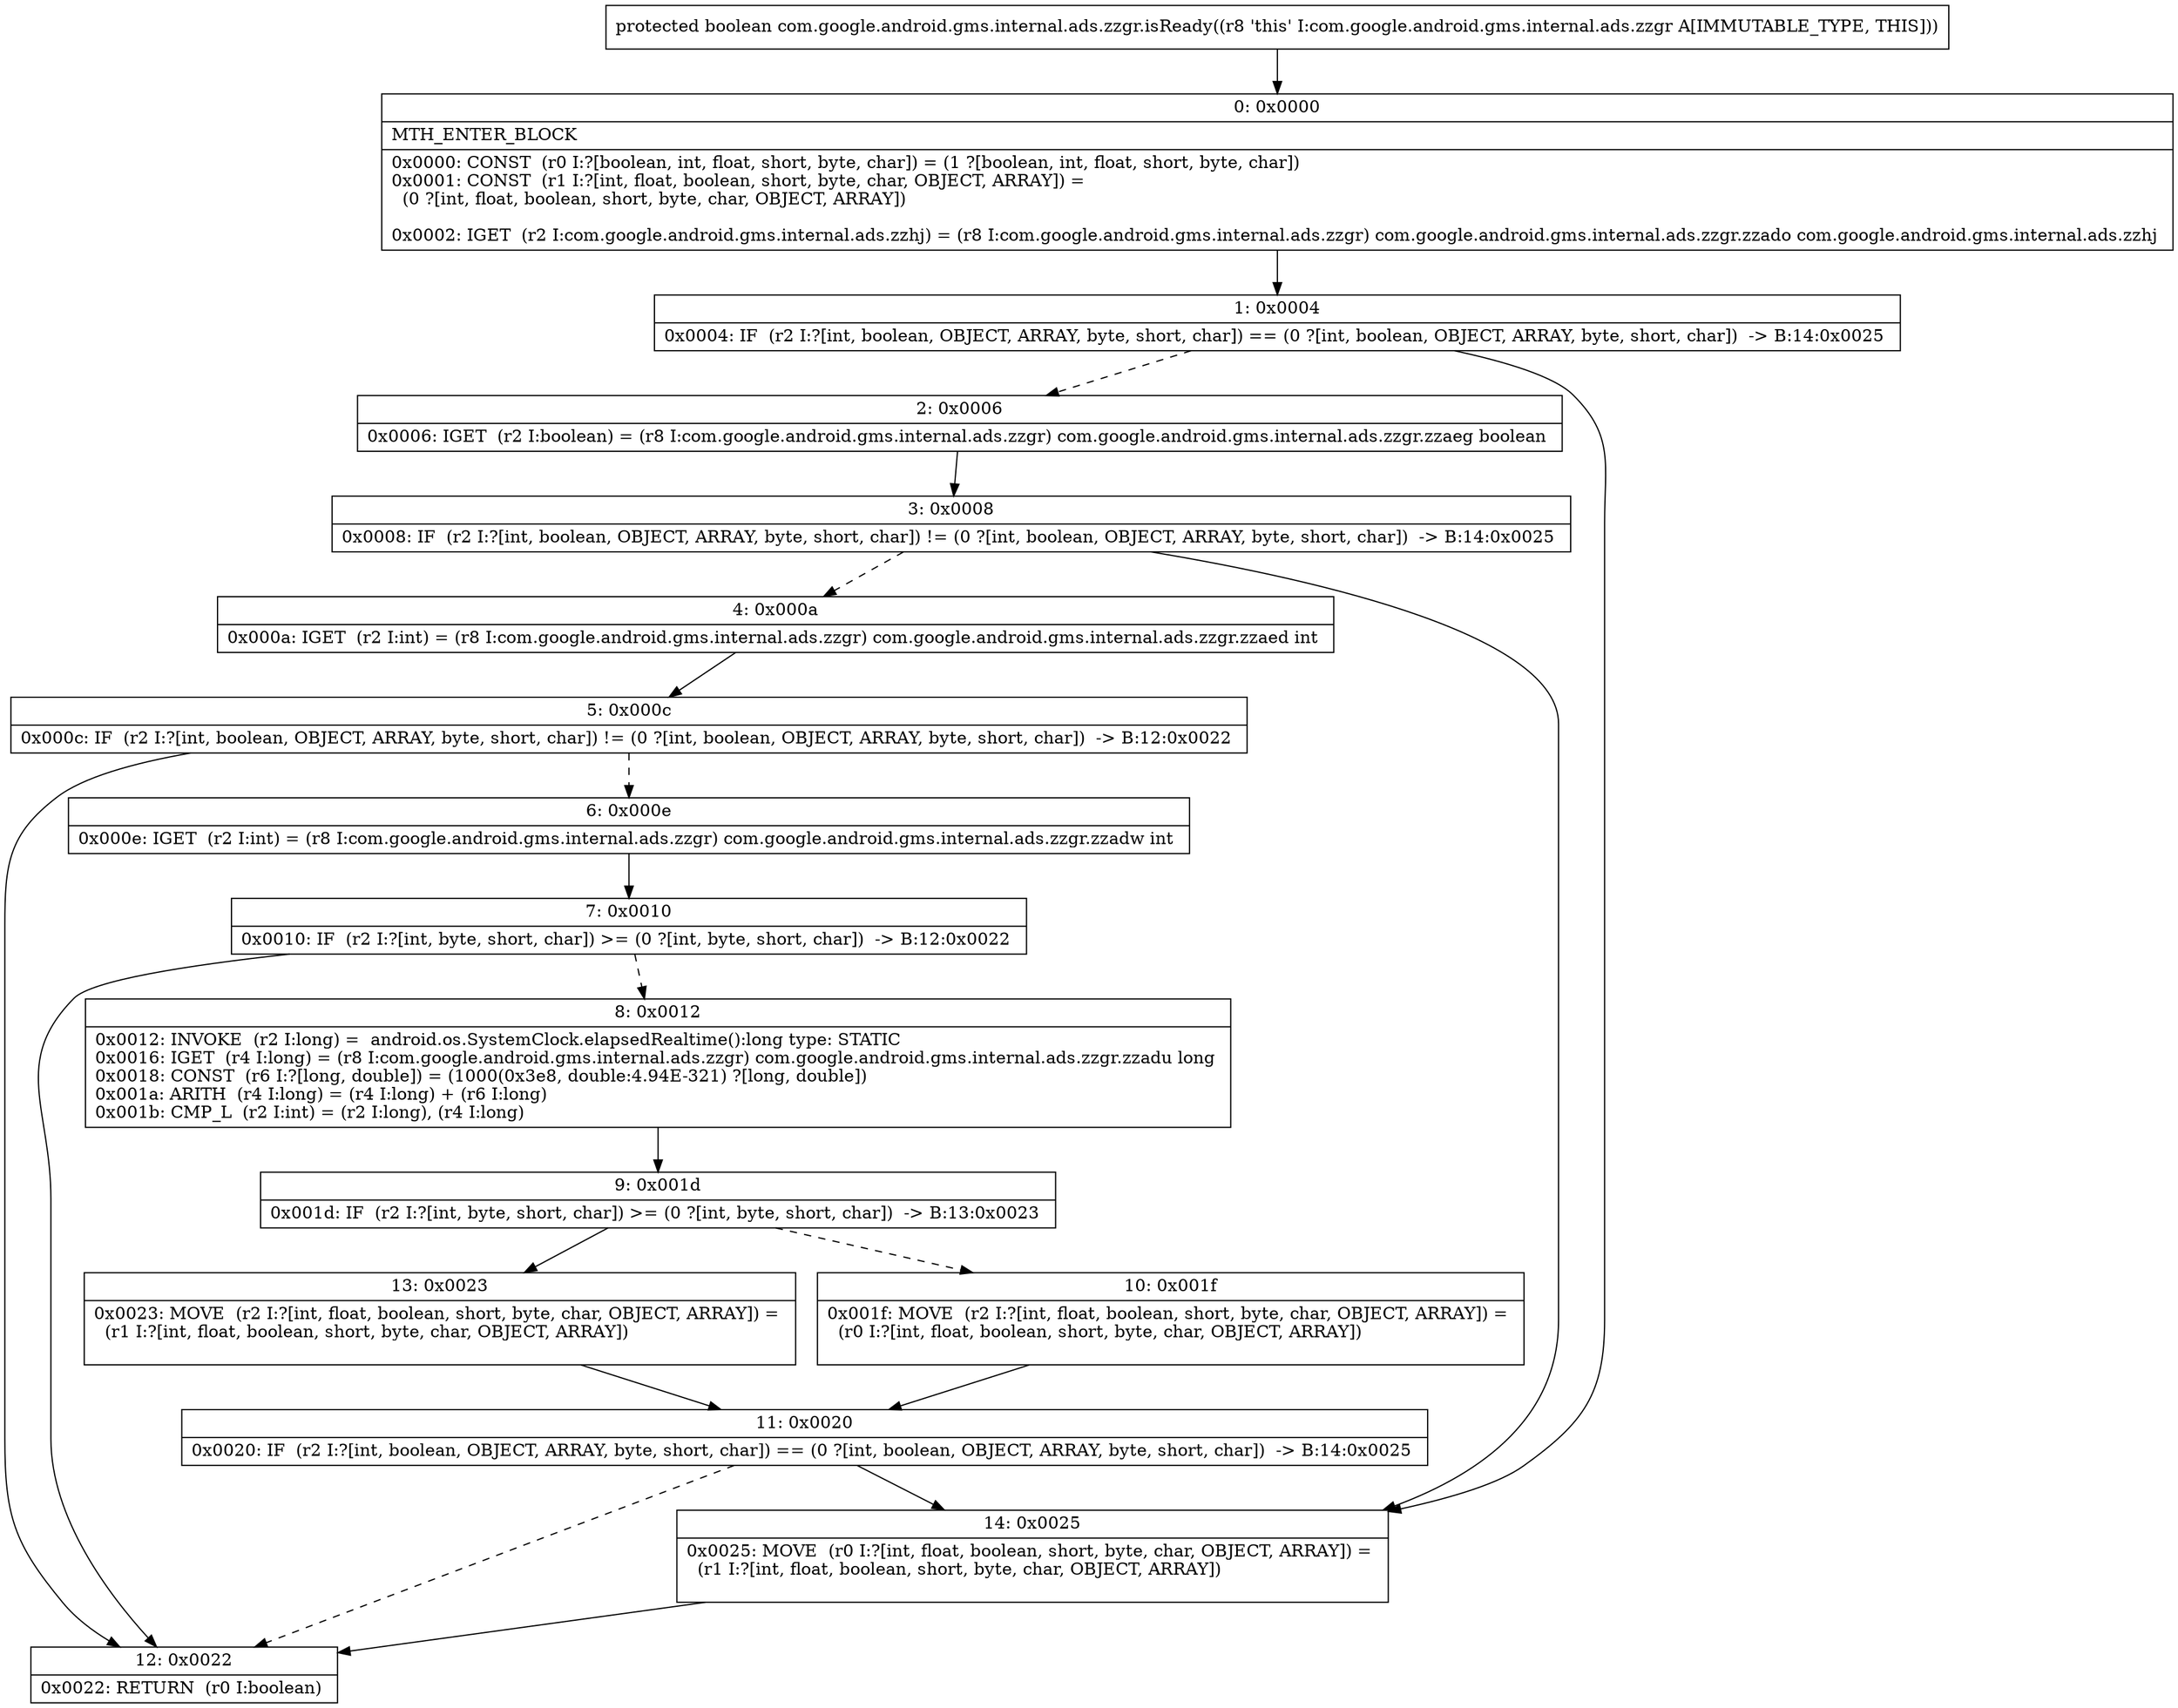 digraph "CFG forcom.google.android.gms.internal.ads.zzgr.isReady()Z" {
Node_0 [shape=record,label="{0\:\ 0x0000|MTH_ENTER_BLOCK\l|0x0000: CONST  (r0 I:?[boolean, int, float, short, byte, char]) = (1 ?[boolean, int, float, short, byte, char]) \l0x0001: CONST  (r1 I:?[int, float, boolean, short, byte, char, OBJECT, ARRAY]) = \l  (0 ?[int, float, boolean, short, byte, char, OBJECT, ARRAY])\l \l0x0002: IGET  (r2 I:com.google.android.gms.internal.ads.zzhj) = (r8 I:com.google.android.gms.internal.ads.zzgr) com.google.android.gms.internal.ads.zzgr.zzado com.google.android.gms.internal.ads.zzhj \l}"];
Node_1 [shape=record,label="{1\:\ 0x0004|0x0004: IF  (r2 I:?[int, boolean, OBJECT, ARRAY, byte, short, char]) == (0 ?[int, boolean, OBJECT, ARRAY, byte, short, char])  \-\> B:14:0x0025 \l}"];
Node_2 [shape=record,label="{2\:\ 0x0006|0x0006: IGET  (r2 I:boolean) = (r8 I:com.google.android.gms.internal.ads.zzgr) com.google.android.gms.internal.ads.zzgr.zzaeg boolean \l}"];
Node_3 [shape=record,label="{3\:\ 0x0008|0x0008: IF  (r2 I:?[int, boolean, OBJECT, ARRAY, byte, short, char]) != (0 ?[int, boolean, OBJECT, ARRAY, byte, short, char])  \-\> B:14:0x0025 \l}"];
Node_4 [shape=record,label="{4\:\ 0x000a|0x000a: IGET  (r2 I:int) = (r8 I:com.google.android.gms.internal.ads.zzgr) com.google.android.gms.internal.ads.zzgr.zzaed int \l}"];
Node_5 [shape=record,label="{5\:\ 0x000c|0x000c: IF  (r2 I:?[int, boolean, OBJECT, ARRAY, byte, short, char]) != (0 ?[int, boolean, OBJECT, ARRAY, byte, short, char])  \-\> B:12:0x0022 \l}"];
Node_6 [shape=record,label="{6\:\ 0x000e|0x000e: IGET  (r2 I:int) = (r8 I:com.google.android.gms.internal.ads.zzgr) com.google.android.gms.internal.ads.zzgr.zzadw int \l}"];
Node_7 [shape=record,label="{7\:\ 0x0010|0x0010: IF  (r2 I:?[int, byte, short, char]) \>= (0 ?[int, byte, short, char])  \-\> B:12:0x0022 \l}"];
Node_8 [shape=record,label="{8\:\ 0x0012|0x0012: INVOKE  (r2 I:long) =  android.os.SystemClock.elapsedRealtime():long type: STATIC \l0x0016: IGET  (r4 I:long) = (r8 I:com.google.android.gms.internal.ads.zzgr) com.google.android.gms.internal.ads.zzgr.zzadu long \l0x0018: CONST  (r6 I:?[long, double]) = (1000(0x3e8, double:4.94E\-321) ?[long, double]) \l0x001a: ARITH  (r4 I:long) = (r4 I:long) + (r6 I:long) \l0x001b: CMP_L  (r2 I:int) = (r2 I:long), (r4 I:long) \l}"];
Node_9 [shape=record,label="{9\:\ 0x001d|0x001d: IF  (r2 I:?[int, byte, short, char]) \>= (0 ?[int, byte, short, char])  \-\> B:13:0x0023 \l}"];
Node_10 [shape=record,label="{10\:\ 0x001f|0x001f: MOVE  (r2 I:?[int, float, boolean, short, byte, char, OBJECT, ARRAY]) = \l  (r0 I:?[int, float, boolean, short, byte, char, OBJECT, ARRAY])\l \l}"];
Node_11 [shape=record,label="{11\:\ 0x0020|0x0020: IF  (r2 I:?[int, boolean, OBJECT, ARRAY, byte, short, char]) == (0 ?[int, boolean, OBJECT, ARRAY, byte, short, char])  \-\> B:14:0x0025 \l}"];
Node_12 [shape=record,label="{12\:\ 0x0022|0x0022: RETURN  (r0 I:boolean) \l}"];
Node_13 [shape=record,label="{13\:\ 0x0023|0x0023: MOVE  (r2 I:?[int, float, boolean, short, byte, char, OBJECT, ARRAY]) = \l  (r1 I:?[int, float, boolean, short, byte, char, OBJECT, ARRAY])\l \l}"];
Node_14 [shape=record,label="{14\:\ 0x0025|0x0025: MOVE  (r0 I:?[int, float, boolean, short, byte, char, OBJECT, ARRAY]) = \l  (r1 I:?[int, float, boolean, short, byte, char, OBJECT, ARRAY])\l \l}"];
MethodNode[shape=record,label="{protected boolean com.google.android.gms.internal.ads.zzgr.isReady((r8 'this' I:com.google.android.gms.internal.ads.zzgr A[IMMUTABLE_TYPE, THIS])) }"];
MethodNode -> Node_0;
Node_0 -> Node_1;
Node_1 -> Node_2[style=dashed];
Node_1 -> Node_14;
Node_2 -> Node_3;
Node_3 -> Node_4[style=dashed];
Node_3 -> Node_14;
Node_4 -> Node_5;
Node_5 -> Node_6[style=dashed];
Node_5 -> Node_12;
Node_6 -> Node_7;
Node_7 -> Node_8[style=dashed];
Node_7 -> Node_12;
Node_8 -> Node_9;
Node_9 -> Node_10[style=dashed];
Node_9 -> Node_13;
Node_10 -> Node_11;
Node_11 -> Node_12[style=dashed];
Node_11 -> Node_14;
Node_13 -> Node_11;
Node_14 -> Node_12;
}

